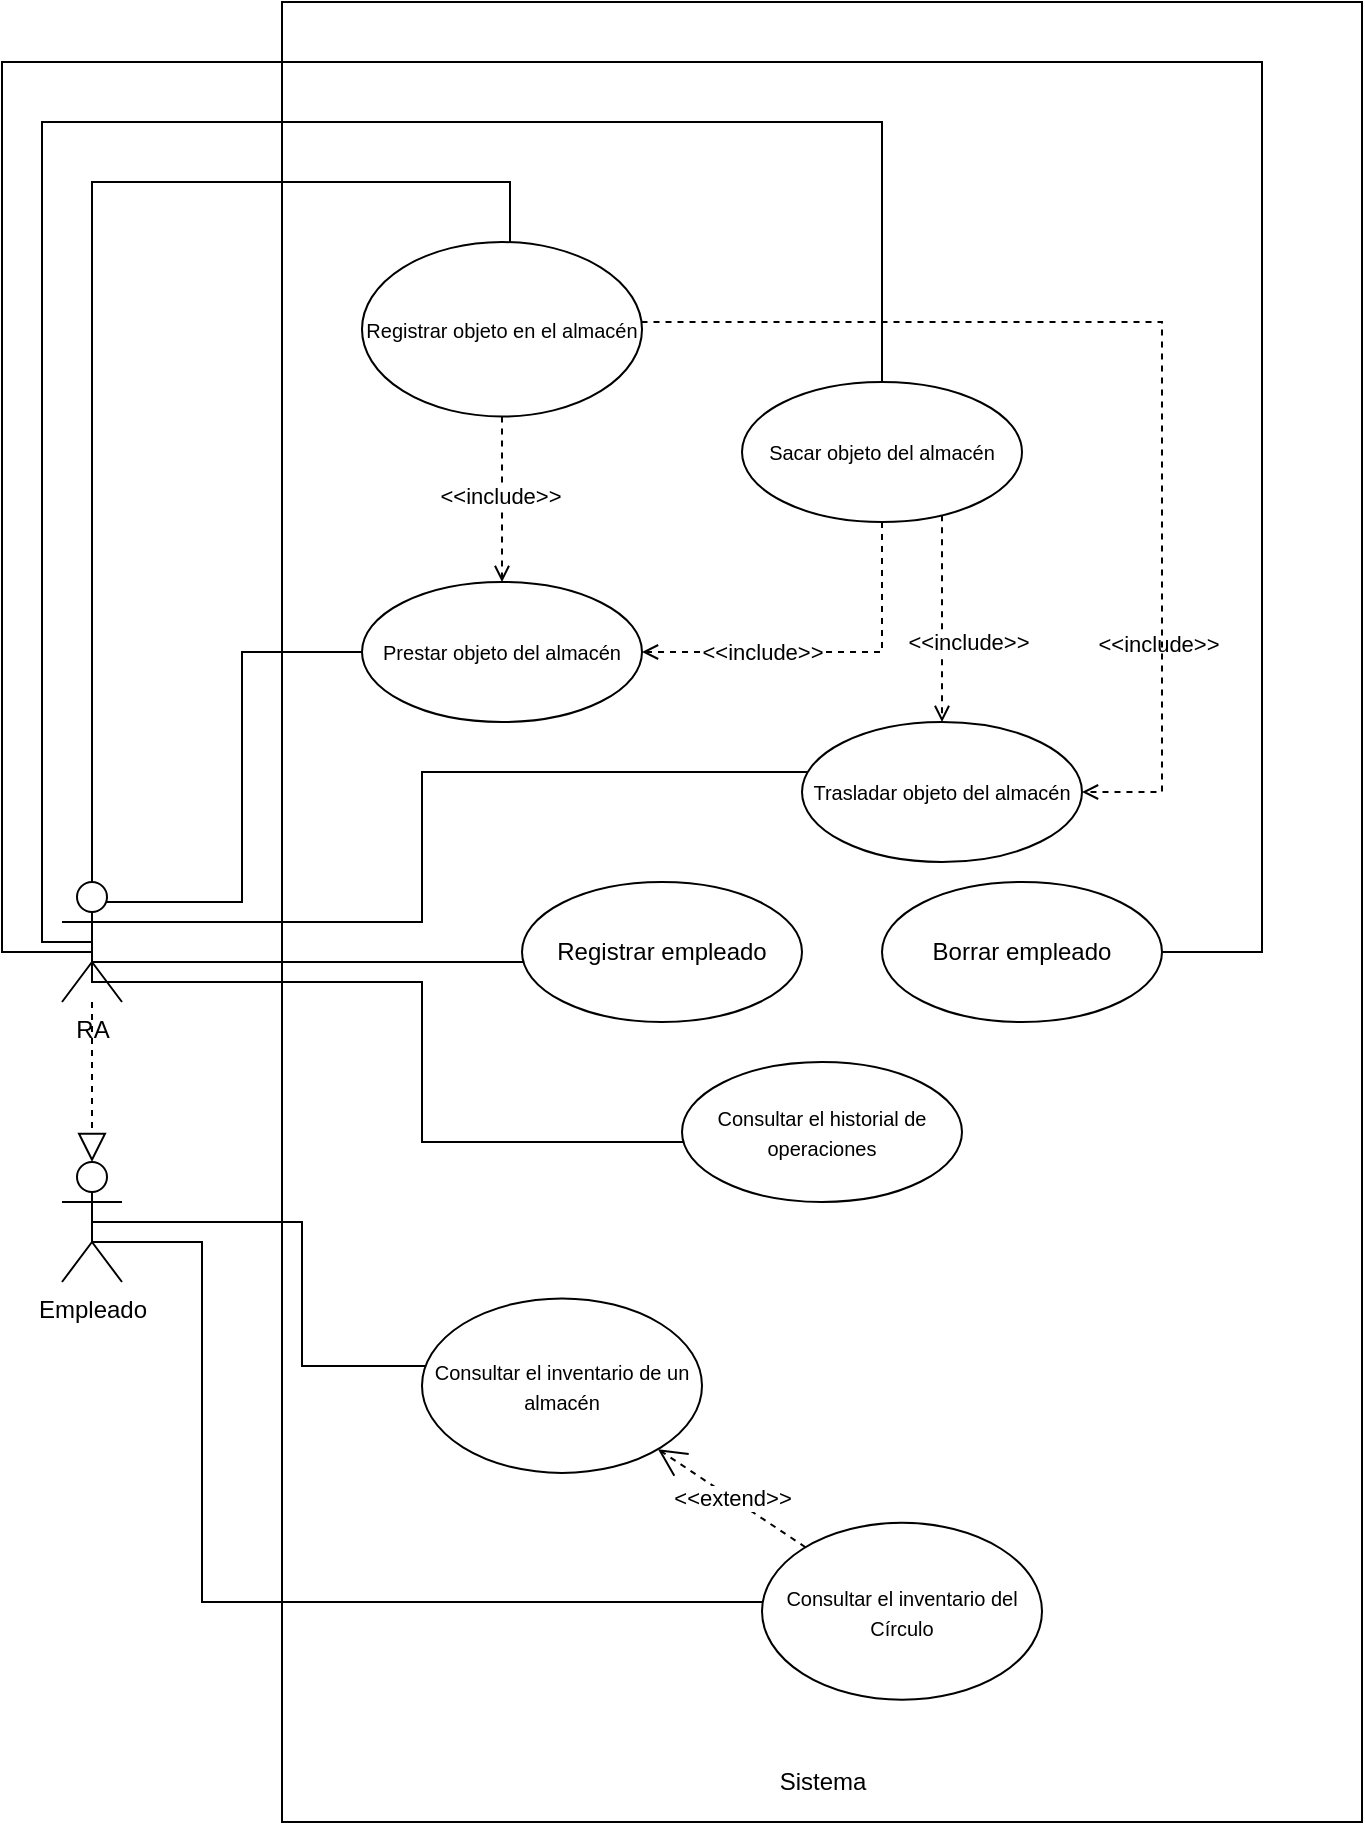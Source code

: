 <mxfile version="24.8.4">
  <diagram name="Página-1" id="Nw3fSBPWjp1FmQMlADDS">
    <mxGraphModel dx="1050" dy="1691" grid="1" gridSize="10" guides="1" tooltips="1" connect="1" arrows="1" fold="1" page="1" pageScale="1" pageWidth="827" pageHeight="1169" math="0" shadow="0">
      <root>
        <mxCell id="0" />
        <mxCell id="1" parent="0" />
        <mxCell id="VTh1WVp4rAr-fZZ_ZDru-7" value="" style="group" vertex="1" connectable="0" parent="1">
          <mxGeometry x="230" y="-220" width="540" height="910" as="geometry" />
        </mxCell>
        <mxCell id="VTh1WVp4rAr-fZZ_ZDru-16" value="" style="group" vertex="1" connectable="0" parent="VTh1WVp4rAr-fZZ_ZDru-7">
          <mxGeometry width="540" height="910.0" as="geometry" />
        </mxCell>
        <mxCell id="VTh1WVp4rAr-fZZ_ZDru-37" value="" style="group" vertex="1" connectable="0" parent="VTh1WVp4rAr-fZZ_ZDru-16">
          <mxGeometry width="540" height="910.0" as="geometry" />
        </mxCell>
        <mxCell id="VTh1WVp4rAr-fZZ_ZDru-5" value="" style="verticalLabelPosition=bottom;verticalAlign=top;html=1;shape=mxgraph.basic.rect;fillColor2=none;strokeWidth=1;size=20;indent=5;movable=1;resizable=1;rotatable=1;deletable=1;editable=1;locked=0;connectable=1;" vertex="1" parent="VTh1WVp4rAr-fZZ_ZDru-37">
          <mxGeometry width="540" height="910" as="geometry" />
        </mxCell>
        <mxCell id="VTh1WVp4rAr-fZZ_ZDru-6" value="Sistema" style="text;html=1;align=center;verticalAlign=middle;resizable=1;points=[];autosize=1;strokeColor=none;fillColor=none;movable=1;rotatable=1;deletable=1;editable=1;locked=0;connectable=1;" vertex="1" parent="VTh1WVp4rAr-fZZ_ZDru-37">
          <mxGeometry x="221.25" y="870" width="97.5" height="40" as="geometry" />
        </mxCell>
        <mxCell id="VTh1WVp4rAr-fZZ_ZDru-39" value="&lt;font style=&quot;font-size: 10px;&quot;&gt;Trasladar objeto del almacén&lt;/font&gt;" style="ellipse;whiteSpace=wrap;html=1;" vertex="1" parent="VTh1WVp4rAr-fZZ_ZDru-37">
          <mxGeometry x="260" y="360" width="140" height="70" as="geometry" />
        </mxCell>
        <mxCell id="VTh1WVp4rAr-fZZ_ZDru-44" value="&amp;lt;&amp;lt;include&amp;gt;&amp;gt;" style="edgeLabel;html=1;align=center;verticalAlign=middle;resizable=0;points=[];" vertex="1" connectable="0" parent="VTh1WVp4rAr-fZZ_ZDru-37">
          <mxGeometry x="430" y="360" as="geometry">
            <mxPoint x="8" y="-39" as="offset" />
          </mxGeometry>
        </mxCell>
        <mxCell id="VTh1WVp4rAr-fZZ_ZDru-23" value="&lt;font style=&quot;font-size: 10px;&quot;&gt;Registrar objeto en el almacén&lt;/font&gt;" style="ellipse;whiteSpace=wrap;html=1;" vertex="1" parent="VTh1WVp4rAr-fZZ_ZDru-37">
          <mxGeometry x="40" y="120.005" width="140" height="87.26" as="geometry" />
        </mxCell>
        <mxCell id="VTh1WVp4rAr-fZZ_ZDru-41" style="edgeStyle=orthogonalEdgeStyle;rounded=0;orthogonalLoop=1;jettySize=auto;html=1;dashed=1;endArrow=open;endFill=0;" edge="1" parent="VTh1WVp4rAr-fZZ_ZDru-37" source="VTh1WVp4rAr-fZZ_ZDru-23" target="VTh1WVp4rAr-fZZ_ZDru-39">
          <mxGeometry relative="1" as="geometry">
            <Array as="points">
              <mxPoint x="440" y="160" />
              <mxPoint x="440" y="395" />
            </Array>
          </mxGeometry>
        </mxCell>
        <mxCell id="VTh1WVp4rAr-fZZ_ZDru-27" value="&lt;font style=&quot;font-size: 10px;&quot;&gt;Sacar objeto del almacén&lt;/font&gt;" style="ellipse;whiteSpace=wrap;html=1;" vertex="1" parent="VTh1WVp4rAr-fZZ_ZDru-37">
          <mxGeometry x="230" y="190" width="140" height="70" as="geometry" />
        </mxCell>
        <mxCell id="VTh1WVp4rAr-fZZ_ZDru-40" style="edgeStyle=orthogonalEdgeStyle;rounded=0;orthogonalLoop=1;jettySize=auto;html=1;dashed=1;endArrow=open;endFill=0;" edge="1" parent="VTh1WVp4rAr-fZZ_ZDru-37" source="VTh1WVp4rAr-fZZ_ZDru-27" target="VTh1WVp4rAr-fZZ_ZDru-39">
          <mxGeometry relative="1" as="geometry">
            <Array as="points">
              <mxPoint x="330" y="330" />
              <mxPoint x="330" y="330" />
            </Array>
          </mxGeometry>
        </mxCell>
        <mxCell id="VTh1WVp4rAr-fZZ_ZDru-29" value="&lt;font style=&quot;font-size: 10px;&quot;&gt;Prestar objeto del almacén&lt;/font&gt;" style="ellipse;whiteSpace=wrap;html=1;" vertex="1" parent="VTh1WVp4rAr-fZZ_ZDru-37">
          <mxGeometry x="40" y="290" width="140" height="70" as="geometry" />
        </mxCell>
        <mxCell id="VTh1WVp4rAr-fZZ_ZDru-30" style="edgeStyle=orthogonalEdgeStyle;rounded=0;orthogonalLoop=1;jettySize=auto;html=1;dashed=1;endArrow=open;endFill=0;" edge="1" parent="VTh1WVp4rAr-fZZ_ZDru-37" source="VTh1WVp4rAr-fZZ_ZDru-23" target="VTh1WVp4rAr-fZZ_ZDru-29">
          <mxGeometry relative="1" as="geometry" />
        </mxCell>
        <mxCell id="VTh1WVp4rAr-fZZ_ZDru-31" value="&amp;lt;&amp;lt;include&amp;gt;&amp;gt;" style="edgeLabel;html=1;align=center;verticalAlign=middle;resizable=0;points=[];" vertex="1" connectable="0" parent="VTh1WVp4rAr-fZZ_ZDru-30">
          <mxGeometry x="-0.059" y="-1" relative="1" as="geometry">
            <mxPoint as="offset" />
          </mxGeometry>
        </mxCell>
        <mxCell id="VTh1WVp4rAr-fZZ_ZDru-32" style="edgeStyle=orthogonalEdgeStyle;rounded=0;orthogonalLoop=1;jettySize=auto;html=1;dashed=1;endArrow=open;endFill=0;" edge="1" parent="VTh1WVp4rAr-fZZ_ZDru-37" source="VTh1WVp4rAr-fZZ_ZDru-27" target="VTh1WVp4rAr-fZZ_ZDru-29">
          <mxGeometry relative="1" as="geometry">
            <Array as="points">
              <mxPoint x="300" y="325" />
            </Array>
          </mxGeometry>
        </mxCell>
        <mxCell id="VTh1WVp4rAr-fZZ_ZDru-34" value="&amp;lt;&amp;lt;include&amp;gt;&amp;gt;" style="edgeLabel;html=1;align=center;verticalAlign=middle;resizable=0;points=[];" vertex="1" connectable="0" parent="VTh1WVp4rAr-fZZ_ZDru-32">
          <mxGeometry x="0.342" y="2" relative="1" as="geometry">
            <mxPoint x="-1" y="-2" as="offset" />
          </mxGeometry>
        </mxCell>
        <mxCell id="VTh1WVp4rAr-fZZ_ZDru-43" value="&amp;lt;&amp;lt;include&amp;gt;&amp;gt;" style="edgeLabel;html=1;align=center;verticalAlign=middle;resizable=0;points=[];" vertex="1" connectable="0" parent="VTh1WVp4rAr-fZZ_ZDru-37">
          <mxGeometry x="330" y="310" as="geometry">
            <mxPoint x="13" y="10" as="offset" />
          </mxGeometry>
        </mxCell>
        <mxCell id="VTh1WVp4rAr-fZZ_ZDru-46" value="Registrar empleado" style="ellipse;whiteSpace=wrap;html=1;" vertex="1" parent="VTh1WVp4rAr-fZZ_ZDru-37">
          <mxGeometry x="120" y="440" width="140" height="70" as="geometry" />
        </mxCell>
        <mxCell id="VTh1WVp4rAr-fZZ_ZDru-48" value="Borrar empleado" style="ellipse;whiteSpace=wrap;html=1;" vertex="1" parent="VTh1WVp4rAr-fZZ_ZDru-37">
          <mxGeometry x="300" y="440" width="140" height="70" as="geometry" />
        </mxCell>
        <mxCell id="VTh1WVp4rAr-fZZ_ZDru-50" value="&lt;font style=&quot;font-size: 10px;&quot;&gt;Consultar el historial de operaciones&lt;/font&gt;" style="ellipse;whiteSpace=wrap;html=1;" vertex="1" parent="VTh1WVp4rAr-fZZ_ZDru-37">
          <mxGeometry x="200" y="530" width="140" height="70" as="geometry" />
        </mxCell>
        <mxCell id="VTh1WVp4rAr-fZZ_ZDru-14" value="&lt;font style=&quot;font-size: 10px;&quot;&gt;Consultar el inventario del Círculo&lt;/font&gt;" style="ellipse;whiteSpace=wrap;html=1;" vertex="1" parent="VTh1WVp4rAr-fZZ_ZDru-16">
          <mxGeometry x="240" y="760.409" width="140" height="88.472" as="geometry" />
        </mxCell>
        <mxCell id="VTh1WVp4rAr-fZZ_ZDru-15" value="&lt;font style=&quot;font-size: 10px;&quot;&gt;Consultar el inventario de un almacén&lt;/font&gt;" style="ellipse;whiteSpace=wrap;html=1;" vertex="1" parent="VTh1WVp4rAr-fZZ_ZDru-16">
          <mxGeometry x="70" y="648.219" width="140" height="87.26" as="geometry" />
        </mxCell>
        <mxCell id="VTh1WVp4rAr-fZZ_ZDru-22" value="&amp;lt;&amp;lt;extend&amp;gt;&amp;gt;" style="endArrow=open;endSize=12;dashed=1;html=1;rounded=0;" edge="1" parent="VTh1WVp4rAr-fZZ_ZDru-16" source="VTh1WVp4rAr-fZZ_ZDru-14" target="VTh1WVp4rAr-fZZ_ZDru-15">
          <mxGeometry width="160" relative="1" as="geometry">
            <mxPoint x="100" y="685.616" as="sourcePoint" />
            <mxPoint x="260" y="685.616" as="targetPoint" />
          </mxGeometry>
        </mxCell>
        <mxCell id="VTh1WVp4rAr-fZZ_ZDru-26" style="edgeStyle=orthogonalEdgeStyle;rounded=0;orthogonalLoop=1;jettySize=auto;html=1;exitX=0.5;exitY=0.5;exitDx=0;exitDy=0;exitPerimeter=0;endArrow=none;endFill=0;" edge="1" parent="1" source="VTh1WVp4rAr-fZZ_ZDru-1" target="VTh1WVp4rAr-fZZ_ZDru-23">
          <mxGeometry relative="1" as="geometry">
            <Array as="points">
              <mxPoint x="135" y="-130" />
              <mxPoint x="344" y="-130" />
            </Array>
          </mxGeometry>
        </mxCell>
        <mxCell id="VTh1WVp4rAr-fZZ_ZDru-28" style="edgeStyle=orthogonalEdgeStyle;rounded=0;orthogonalLoop=1;jettySize=auto;html=1;exitX=0.5;exitY=0.5;exitDx=0;exitDy=0;exitPerimeter=0;endArrow=none;endFill=0;" edge="1" parent="1" source="VTh1WVp4rAr-fZZ_ZDru-1" target="VTh1WVp4rAr-fZZ_ZDru-27">
          <mxGeometry relative="1" as="geometry">
            <Array as="points">
              <mxPoint x="110" y="250" />
              <mxPoint x="110" y="-160" />
              <mxPoint x="530" y="-160" />
            </Array>
          </mxGeometry>
        </mxCell>
        <mxCell id="VTh1WVp4rAr-fZZ_ZDru-38" style="edgeStyle=orthogonalEdgeStyle;rounded=0;orthogonalLoop=1;jettySize=auto;html=1;exitX=0.5;exitY=0.5;exitDx=0;exitDy=0;exitPerimeter=0;entryX=0;entryY=0.5;entryDx=0;entryDy=0;endArrow=none;endFill=0;" edge="1" parent="1" source="VTh1WVp4rAr-fZZ_ZDru-1" target="VTh1WVp4rAr-fZZ_ZDru-29">
          <mxGeometry relative="1" as="geometry">
            <Array as="points">
              <mxPoint x="135" y="230" />
              <mxPoint x="210" y="230" />
              <mxPoint x="210" y="105" />
            </Array>
          </mxGeometry>
        </mxCell>
        <mxCell id="VTh1WVp4rAr-fZZ_ZDru-45" style="edgeStyle=orthogonalEdgeStyle;rounded=0;orthogonalLoop=1;jettySize=auto;html=1;exitX=0.5;exitY=0.5;exitDx=0;exitDy=0;exitPerimeter=0;endArrow=none;endFill=0;" edge="1" parent="1" source="VTh1WVp4rAr-fZZ_ZDru-1" target="VTh1WVp4rAr-fZZ_ZDru-39">
          <mxGeometry relative="1" as="geometry">
            <Array as="points">
              <mxPoint x="135" y="240" />
              <mxPoint x="300" y="240" />
              <mxPoint x="300" y="165" />
            </Array>
          </mxGeometry>
        </mxCell>
        <mxCell id="VTh1WVp4rAr-fZZ_ZDru-47" style="edgeStyle=orthogonalEdgeStyle;rounded=0;orthogonalLoop=1;jettySize=auto;html=1;exitX=0.5;exitY=0.5;exitDx=0;exitDy=0;exitPerimeter=0;endArrow=none;endFill=0;" edge="1" parent="1" source="VTh1WVp4rAr-fZZ_ZDru-1" target="VTh1WVp4rAr-fZZ_ZDru-46">
          <mxGeometry relative="1" as="geometry">
            <Array as="points">
              <mxPoint x="135" y="260" />
            </Array>
          </mxGeometry>
        </mxCell>
        <mxCell id="VTh1WVp4rAr-fZZ_ZDru-49" style="edgeStyle=orthogonalEdgeStyle;rounded=0;orthogonalLoop=1;jettySize=auto;html=1;exitX=0.5;exitY=0.5;exitDx=0;exitDy=0;exitPerimeter=0;endArrow=none;endFill=0;" edge="1" parent="1" source="VTh1WVp4rAr-fZZ_ZDru-1" target="VTh1WVp4rAr-fZZ_ZDru-48">
          <mxGeometry relative="1" as="geometry">
            <Array as="points">
              <mxPoint x="135" y="255" />
              <mxPoint x="90" y="255" />
              <mxPoint x="90" y="-190" />
              <mxPoint x="720" y="-190" />
              <mxPoint x="720" y="255" />
            </Array>
          </mxGeometry>
        </mxCell>
        <mxCell id="VTh1WVp4rAr-fZZ_ZDru-51" style="edgeStyle=orthogonalEdgeStyle;rounded=0;orthogonalLoop=1;jettySize=auto;html=1;exitX=0.5;exitY=0.5;exitDx=0;exitDy=0;exitPerimeter=0;endArrow=none;endFill=0;" edge="1" parent="1" source="VTh1WVp4rAr-fZZ_ZDru-1" target="VTh1WVp4rAr-fZZ_ZDru-50">
          <mxGeometry relative="1" as="geometry">
            <Array as="points">
              <mxPoint x="135" y="270" />
              <mxPoint x="300" y="270" />
              <mxPoint x="300" y="350" />
            </Array>
          </mxGeometry>
        </mxCell>
        <mxCell id="VTh1WVp4rAr-fZZ_ZDru-1" value="RA" style="shape=umlActor;verticalLabelPosition=bottom;verticalAlign=top;html=1;outlineConnect=0;" vertex="1" parent="1">
          <mxGeometry x="120" y="220" width="30" height="60" as="geometry" />
        </mxCell>
        <mxCell id="VTh1WVp4rAr-fZZ_ZDru-18" style="edgeStyle=orthogonalEdgeStyle;rounded=0;orthogonalLoop=1;jettySize=auto;html=1;exitX=0.5;exitY=0.5;exitDx=0;exitDy=0;exitPerimeter=0;endArrow=none;endFill=0;" edge="1" parent="1" source="VTh1WVp4rAr-fZZ_ZDru-2" target="VTh1WVp4rAr-fZZ_ZDru-14">
          <mxGeometry relative="1" as="geometry">
            <Array as="points">
              <mxPoint x="135" y="400" />
              <mxPoint x="190" y="400" />
              <mxPoint x="190" y="580" />
            </Array>
          </mxGeometry>
        </mxCell>
        <mxCell id="VTh1WVp4rAr-fZZ_ZDru-19" style="edgeStyle=orthogonalEdgeStyle;rounded=0;orthogonalLoop=1;jettySize=auto;html=1;exitX=0.5;exitY=0.5;exitDx=0;exitDy=0;exitPerimeter=0;strokeColor=default;endArrow=none;endFill=0;" edge="1" parent="1" source="VTh1WVp4rAr-fZZ_ZDru-2" target="VTh1WVp4rAr-fZZ_ZDru-15">
          <mxGeometry relative="1" as="geometry">
            <Array as="points">
              <mxPoint x="240" y="390" />
              <mxPoint x="240" y="462" />
            </Array>
          </mxGeometry>
        </mxCell>
        <mxCell id="VTh1WVp4rAr-fZZ_ZDru-2" value="Empleado" style="shape=umlActor;verticalLabelPosition=bottom;verticalAlign=top;html=1;outlineConnect=0;" vertex="1" parent="1">
          <mxGeometry x="120" y="360" width="30" height="60" as="geometry" />
        </mxCell>
        <mxCell id="VTh1WVp4rAr-fZZ_ZDru-11" value="" style="endArrow=block;dashed=1;endFill=0;endSize=12;html=1;rounded=0;" edge="1" parent="1" source="VTh1WVp4rAr-fZZ_ZDru-1" target="VTh1WVp4rAr-fZZ_ZDru-2">
          <mxGeometry width="160" relative="1" as="geometry">
            <mxPoint x="110" y="360" as="sourcePoint" />
            <mxPoint x="270" y="360" as="targetPoint" />
          </mxGeometry>
        </mxCell>
      </root>
    </mxGraphModel>
  </diagram>
</mxfile>
